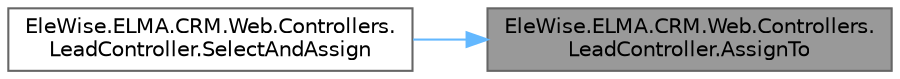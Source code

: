 digraph "EleWise.ELMA.CRM.Web.Controllers.LeadController.AssignTo"
{
 // LATEX_PDF_SIZE
  bgcolor="transparent";
  edge [fontname=Helvetica,fontsize=10,labelfontname=Helvetica,labelfontsize=10];
  node [fontname=Helvetica,fontsize=10,shape=box,height=0.2,width=0.4];
  rankdir="RL";
  Node1 [id="Node000001",label="EleWise.ELMA.CRM.Web.Controllers.\lLeadController.AssignTo",height=0.2,width=0.4,color="gray40", fillcolor="grey60", style="filled", fontcolor="black",tooltip="Поменять ответственного у лидов"];
  Node1 -> Node2 [id="edge1_Node000001_Node000002",dir="back",color="steelblue1",style="solid",tooltip=" "];
  Node2 [id="Node000002",label="EleWise.ELMA.CRM.Web.Controllers.\lLeadController.SelectAndAssign",height=0.2,width=0.4,color="grey40", fillcolor="white", style="filled",URL="$class_ele_wise_1_1_e_l_m_a_1_1_c_r_m_1_1_web_1_1_controllers_1_1_lead_controller.html#a1e6e9b872ca78733b562dbfeb21c2248",tooltip=" "];
}
